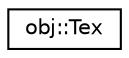 digraph "Graphical Class Hierarchy"
{
  edge [fontname="Helvetica",fontsize="10",labelfontname="Helvetica",labelfontsize="10"];
  node [fontname="Helvetica",fontsize="10",shape=record];
  rankdir="LR";
  Node1 [label="obj::Tex",height=0.2,width=0.4,color="black", fillcolor="white", style="filled",URL="$structobj_1_1_tex.html"];
}

